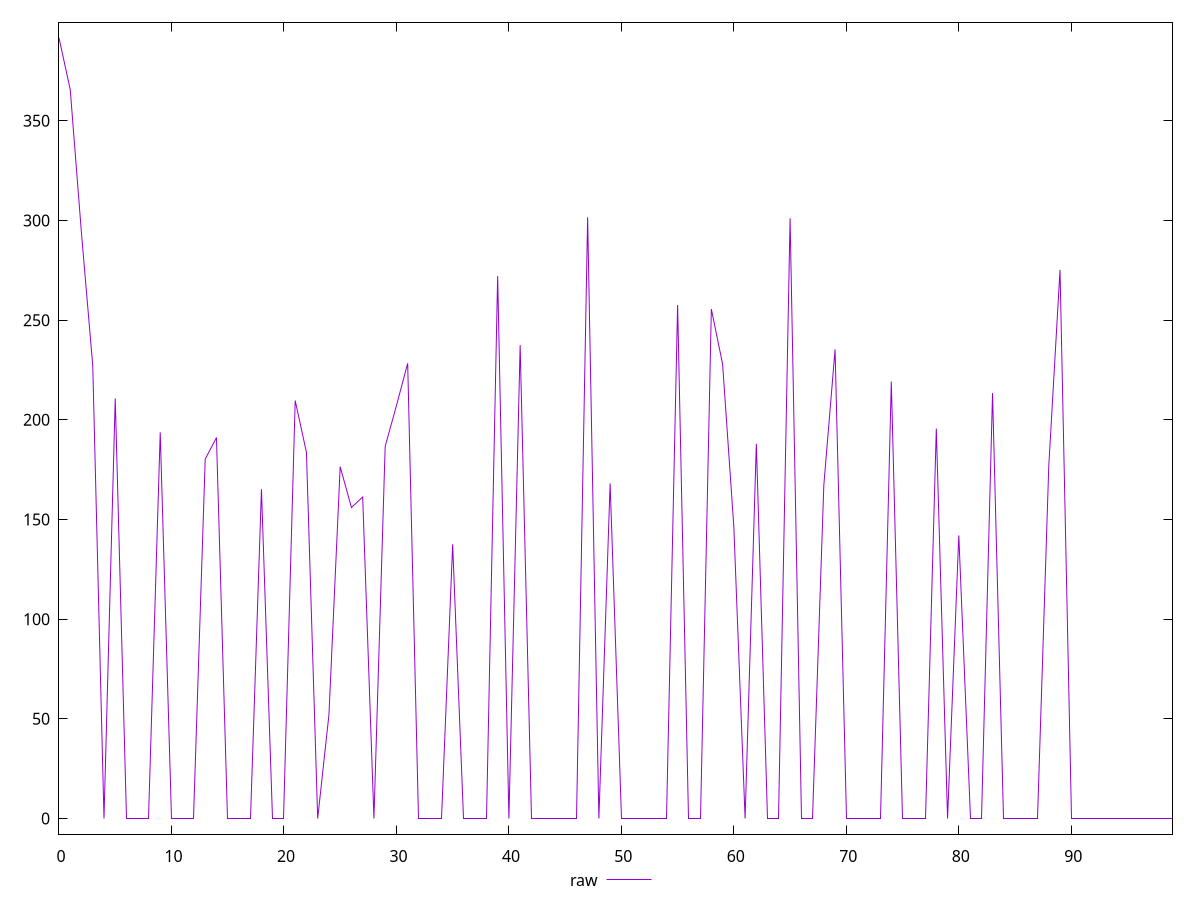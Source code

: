 reset

$raw <<EOF
0 391.564
1 365.578
2 293.37000036239624
3 227.27400016784668
4 0
5 210.7209997177124
6 0
7 0
8 0
9 193.71399974822998
10 0
11 0
12 0
13 180.28900003433228
14 191.09200048446655
15 0
16 0
17 0
18 165.1859998703003
19 0
20 0
21 209.67300033569336
22 183.6050000190735
23 0
24 52.07099962234497
25 176.46799993515015
26 156.003999710083
27 161.27899980545044
28 0
29 186.66600036621094
30 207.1100001335144
31 228.31800031661987
32 0
33 0
34 0
35 137.56399965286255
36 0
37 0
38 0
39 272.10200023651123
40 0
41 237.4630002975464
42 0
43 0
44 0
45 0
46 0
47 301.576
48 0
49 168.106999874115
50 0
51 0
52 0
53 0
54 0
55 257.62099981307983
56 0
57 0
58 255.53899955749512
59 227.92300033569336
60 146.16099977493286
61 0
62 188
63 0
64 0
65 301.082
66 0
67 0
68 167.22699975967407
69 235.2970004081726
70 0
71 0
72 0
73 0
74 219.2039999961853
75 0
76 0
77 0
78 195.5829997062683
79 0
80 142.02399969100952
81 0
82 0
83 213.39000034332275
84 0
85 0
86 0
87 0
88 176.86100006103516
89 275.21799993515015
90 0
91 0
92 0
93 0
94 0
95 0
96 0
97 0
98 0
99 0
EOF

set key outside below
set xrange [0:99]
set yrange [-7.8312800000000005:399.39528]
set trange [-7.8312800000000005:399.39528]
set terminal svg size 640, 500 enhanced background rgb 'white'
set output "report_00017_2021-02-10T15-08-03.406Z/uses-rel-preconnect/samples/pages+cached+noadtech/raw/values.svg"

plot $raw title "raw" with line

reset
